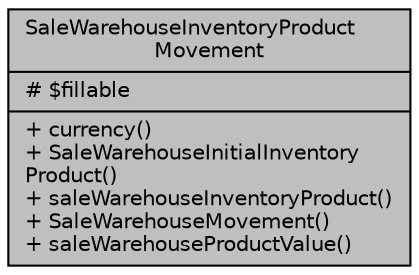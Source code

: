 digraph "SaleWarehouseInventoryProductMovement"
{
 // LATEX_PDF_SIZE
  bgcolor="transparent";
  edge [fontname="Helvetica",fontsize="10",labelfontname="Helvetica",labelfontsize="10"];
  node [fontname="Helvetica",fontsize="10",shape=record];
  Node1 [label="{SaleWarehouseInventoryProduct\lMovement\n|# $fillable\l|+ currency()\l+ SaleWarehouseInitialInventory\lProduct()\l+ saleWarehouseInventoryProduct()\l+ SaleWarehouseMovement()\l+ saleWarehouseProductValue()\l}",height=0.2,width=0.4,color="black", fillcolor="grey75", style="filled", fontcolor="black",tooltip="Datos de los movimientos de los productos entre almacenes."];
}
